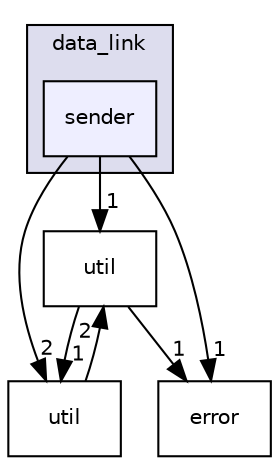 digraph "/home/runner/work/feup-rcom-proj1/feup-rcom-proj1/src/data_link/sender" {
  compound=true
  node [ fontsize="10", fontname="Helvetica"];
  edge [ labelfontsize="10", labelfontname="Helvetica"];
  subgraph clusterdir_9e13822d6f50eff95d717eea3469af92 {
    graph [ bgcolor="#ddddee", pencolor="black", label="data_link" fontname="Helvetica", fontsize="10", URL="dir_9e13822d6f50eff95d717eea3469af92.html"]
  dir_78a64785b30472f169f86c225dd76d5e [shape=box, label="sender", style="filled", fillcolor="#eeeeff", pencolor="black", URL="dir_78a64785b30472f169f86c225dd76d5e.html"];
  }
  dir_b7878ad5ecbf2506f4125b9d34c97e45 [shape=box label="util" URL="dir_b7878ad5ecbf2506f4125b9d34c97e45.html"];
  dir_3fdf2048f7daafaf3317b87cf9dd5167 [shape=box label="util" URL="dir_3fdf2048f7daafaf3317b87cf9dd5167.html"];
  dir_acc2056b73c4fda97caebb7ceca7df66 [shape=box label="error" URL="dir_acc2056b73c4fda97caebb7ceca7df66.html"];
  dir_b7878ad5ecbf2506f4125b9d34c97e45->dir_3fdf2048f7daafaf3317b87cf9dd5167 [headlabel="1", labeldistance=1.5 headhref="dir_000008_000006.html"];
  dir_b7878ad5ecbf2506f4125b9d34c97e45->dir_acc2056b73c4fda97caebb7ceca7df66 [headlabel="1", labeldistance=1.5 headhref="dir_000008_000007.html"];
  dir_3fdf2048f7daafaf3317b87cf9dd5167->dir_b7878ad5ecbf2506f4125b9d34c97e45 [headlabel="2", labeldistance=1.5 headhref="dir_000006_000008.html"];
  dir_78a64785b30472f169f86c225dd76d5e->dir_b7878ad5ecbf2506f4125b9d34c97e45 [headlabel="1", labeldistance=1.5 headhref="dir_000005_000008.html"];
  dir_78a64785b30472f169f86c225dd76d5e->dir_3fdf2048f7daafaf3317b87cf9dd5167 [headlabel="2", labeldistance=1.5 headhref="dir_000005_000006.html"];
  dir_78a64785b30472f169f86c225dd76d5e->dir_acc2056b73c4fda97caebb7ceca7df66 [headlabel="1", labeldistance=1.5 headhref="dir_000005_000007.html"];
}
